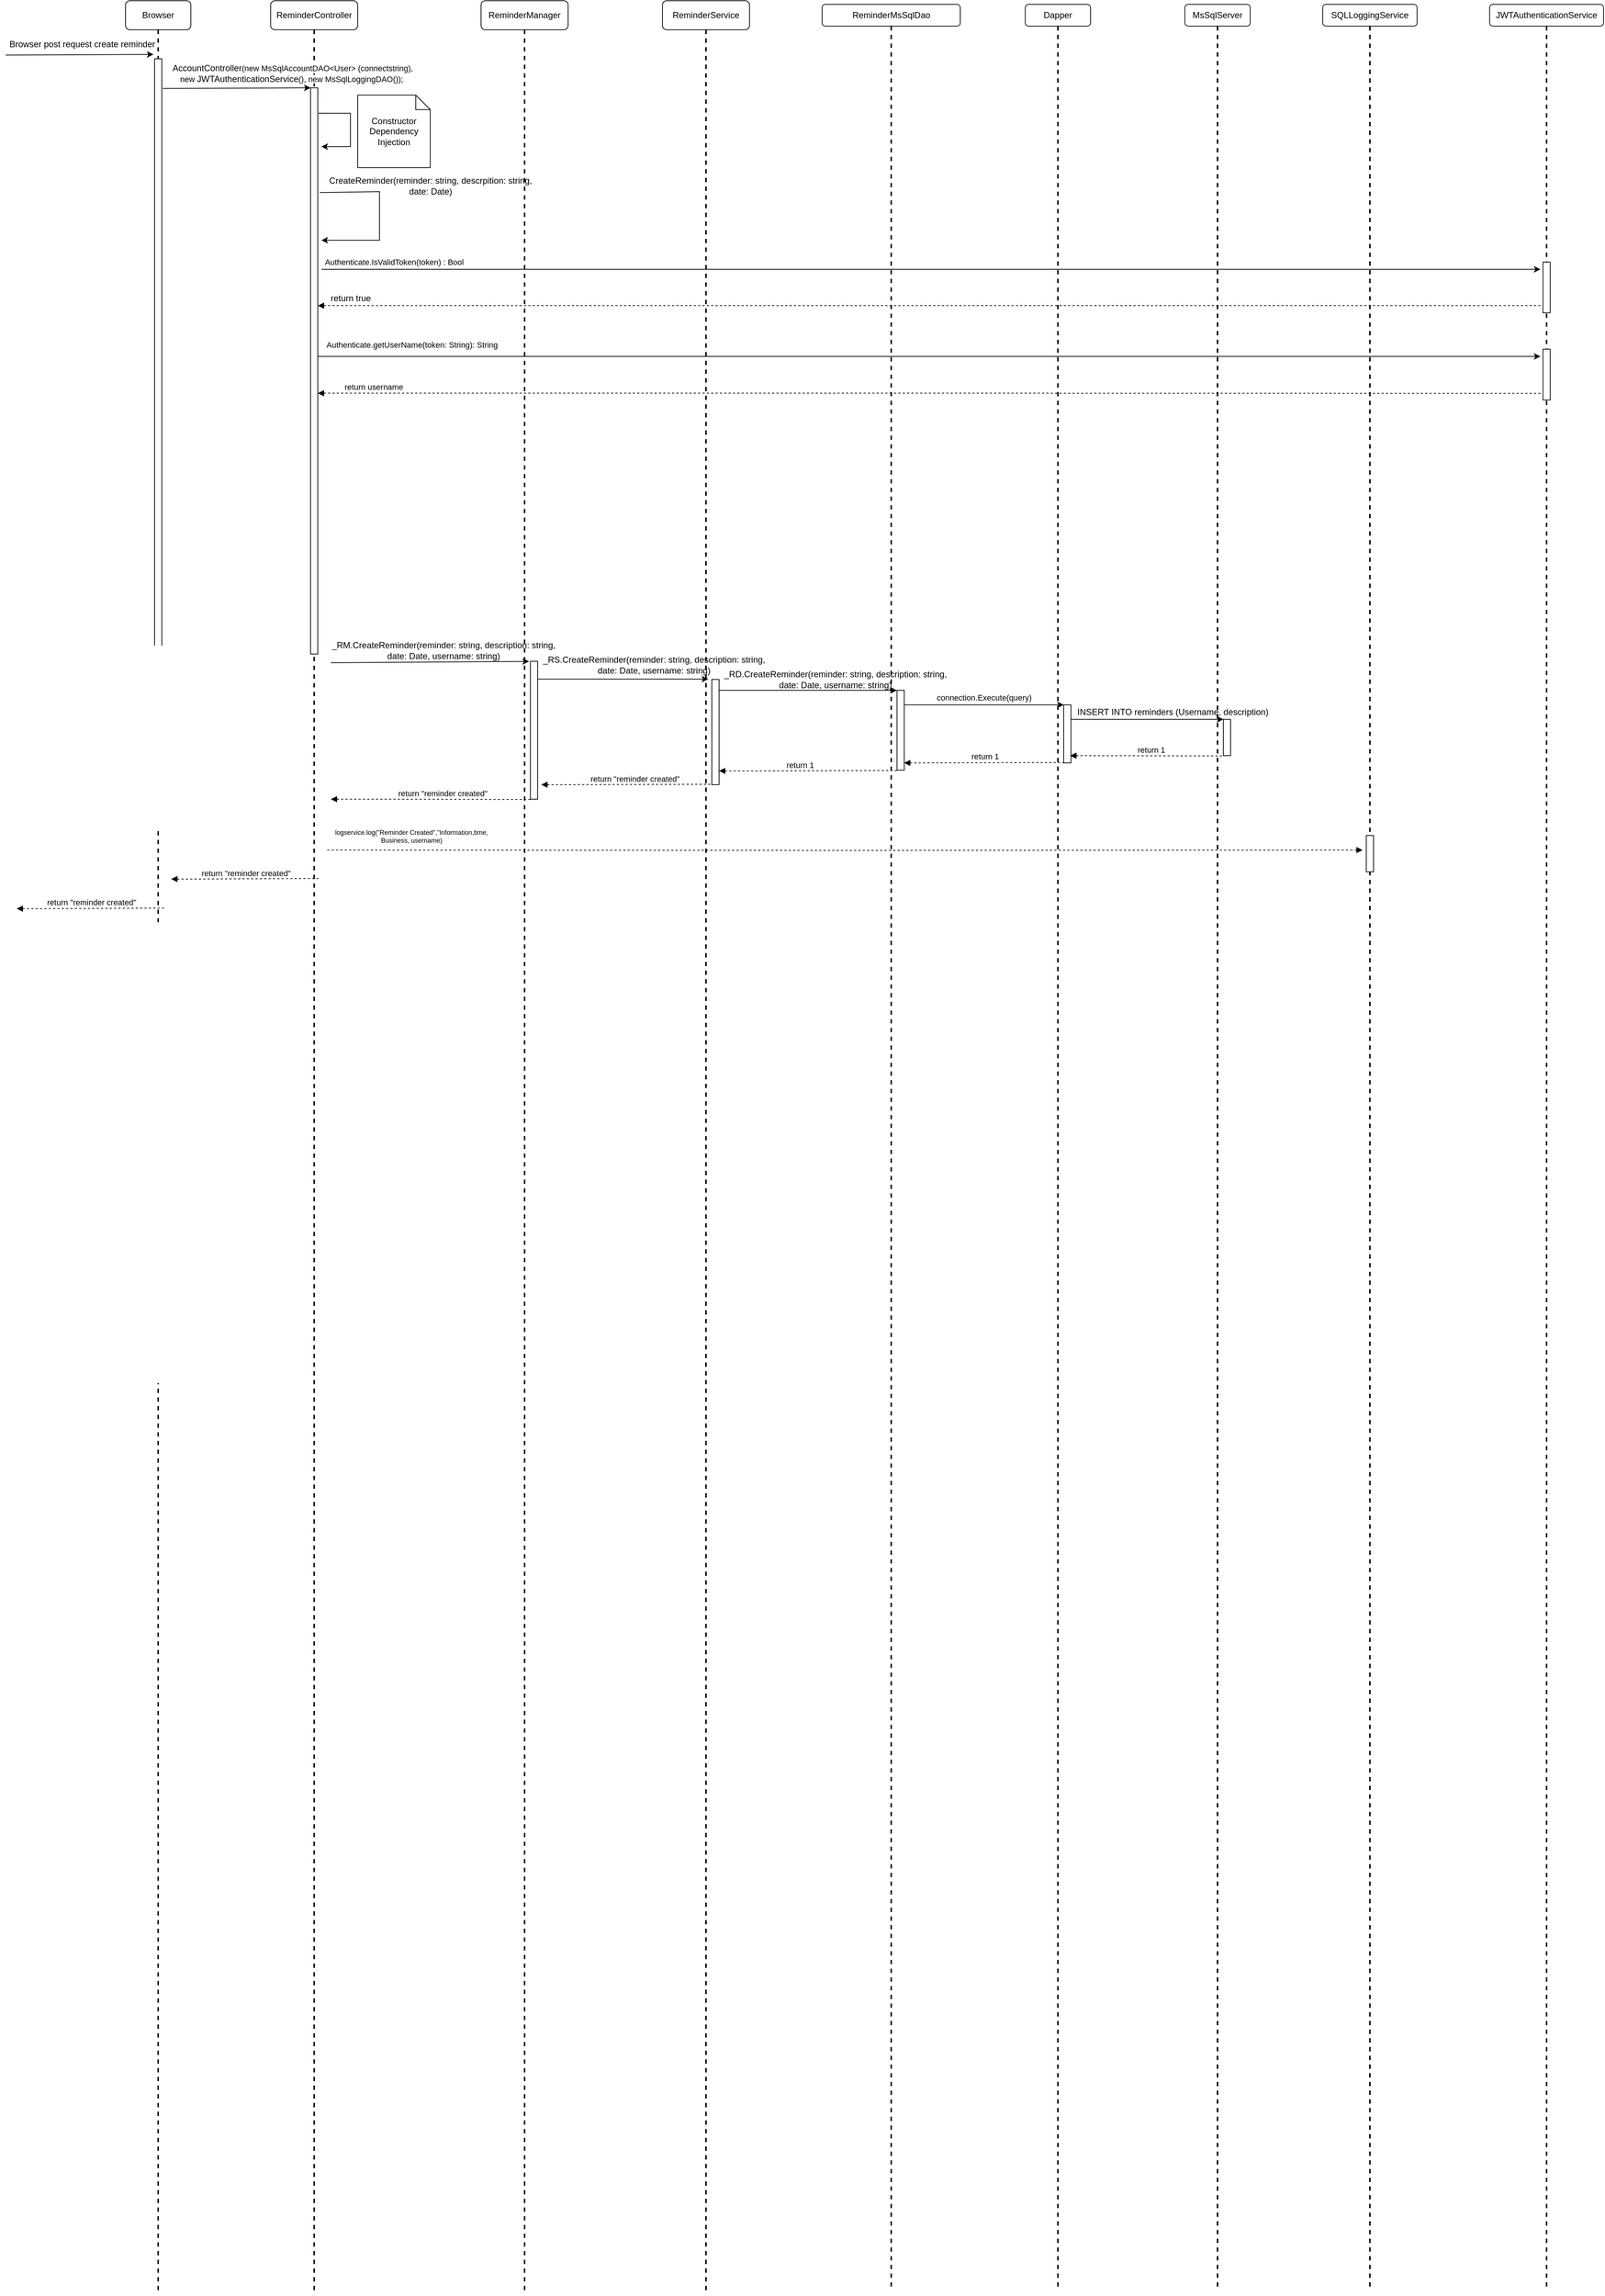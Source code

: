 <?xml version="1.0" encoding="UTF-8"?>
<mxfile version="17.1.0" type="google"><diagram id="RDwwvTGCF3wUJh4VpjZ5" name="Page-1"><mxGraphModel dx="2333" dy="827" grid="1" gridSize="10" guides="1" tooltips="1" connect="1" arrows="1" fold="1" page="1" pageScale="1" pageWidth="850" pageHeight="1100" math="0" shadow="0"><root><mxCell id="0"/><mxCell id="1" parent="0"/><mxCell id="jT9DzeOsweoscZ4oZAF4-42" value="" style="line;strokeWidth=2;direction=south;html=1;dashed=1;" parent="1" vertex="1"><mxGeometry x="900" y="145" width="10" height="3120" as="geometry"/></mxCell><mxCell id="yj6ZxE1zSrJkq0kj9B9Q-1" value="Browser" style="rounded=1;whiteSpace=wrap;html=1;" parent="1" vertex="1"><mxGeometry x="-600" y="110" width="90" height="40" as="geometry"/></mxCell><mxCell id="yj6ZxE1zSrJkq0kj9B9Q-9" value="" style="endArrow=classic;html=1;rounded=0;entryX=0;entryY=1;entryDx=0;entryDy=0;exitX=0.022;exitY=1.245;exitDx=0;exitDy=0;exitPerimeter=0;" parent="1" source="yj6ZxE1zSrJkq0kj9B9Q-12" edge="1"><mxGeometry width="50" height="50" relative="1" as="geometry"><mxPoint x="-680" y="184" as="sourcePoint"/><mxPoint x="-561.485" y="183.985" as="targetPoint"/></mxGeometry></mxCell><mxCell id="yj6ZxE1zSrJkq0kj9B9Q-12" value="Browser post request create reminder" style="text;html=1;align=center;verticalAlign=middle;resizable=0;points=[];autosize=1;strokeColor=none;fillColor=none;" parent="1" vertex="1"><mxGeometry x="-770" y="160" width="220" height="20" as="geometry"/></mxCell><mxCell id="yj6ZxE1zSrJkq0kj9B9Q-13" value="ReminderController" style="rounded=1;whiteSpace=wrap;html=1;" parent="1" vertex="1"><mxGeometry x="-400" y="110" width="120" height="40" as="geometry"/></mxCell><mxCell id="yj6ZxE1zSrJkq0kj9B9Q-14" value="" style="line;strokeWidth=2;direction=south;html=1;dashed=1;" parent="1" vertex="1"><mxGeometry x="-345" y="150" width="10" height="3120" as="geometry"/></mxCell><mxCell id="yj6ZxE1zSrJkq0kj9B9Q-15" value="" style="line;strokeWidth=2;direction=south;html=1;dashed=1;" parent="1" vertex="1"><mxGeometry x="-560" y="150" width="10" height="3120" as="geometry"/></mxCell><mxCell id="yj6ZxE1zSrJkq0kj9B9Q-16" value="" style="html=1;points=[];perimeter=orthogonalPerimeter;" parent="1" vertex="1"><mxGeometry x="-560" y="190" width="10" height="860" as="geometry"/></mxCell><mxCell id="yj6ZxE1zSrJkq0kj9B9Q-17" value="" style="html=1;points=[];perimeter=orthogonalPerimeter;" parent="1" vertex="1"><mxGeometry x="-345" y="230" width="10" height="780" as="geometry"/></mxCell><mxCell id="yj6ZxE1zSrJkq0kj9B9Q-18" value="" style="endArrow=classic;html=1;rounded=0;entryX=0;entryY=1;entryDx=0;entryDy=0;exitX=0.022;exitY=1.245;exitDx=0;exitDy=0;exitPerimeter=0;" parent="1" edge="1"><mxGeometry width="50" height="50" relative="1" as="geometry"><mxPoint x="-548.67" y="230.91" as="sourcePoint"/><mxPoint x="-344.995" y="229.995" as="targetPoint"/></mxGeometry></mxCell><mxCell id="yj6ZxE1zSrJkq0kj9B9Q-19" value="AccountController&lt;span style=&quot;background-color: rgb(255 , 255 , 255) ; font-size: 11px ; text-align: left&quot;&gt;(new MsSqlAccountDAO&amp;lt;User&amp;gt;&amp;nbsp;&lt;/span&gt;&lt;span style=&quot;background-color: rgb(255 , 255 , 255) ; font-size: 11px ; text-align: left&quot;&gt;(connectstring), &lt;br&gt;new&amp;nbsp;&lt;/span&gt;JWTAuthenticationService&lt;span style=&quot;background-color: rgb(255 , 255 , 255) ; font-size: 11px ; text-align: left&quot;&gt;(),&amp;nbsp;new MsSqlLoggingDAO());&amp;nbsp;&lt;/span&gt;&lt;span style=&quot;background-color: rgb(255 , 255 , 255) ; font-size: 11px ; text-align: left&quot;&gt;&lt;br&gt;&lt;/span&gt;" style="text;html=1;align=center;verticalAlign=middle;resizable=0;points=[];autosize=1;strokeColor=none;fillColor=none;" parent="1" vertex="1"><mxGeometry x="-545" y="195" width="350" height="30" as="geometry"/></mxCell><mxCell id="jT9DzeOsweoscZ4oZAF4-1" value="" style="endArrow=classic;html=1;rounded=0;" parent="1" edge="1"><mxGeometry width="50" height="50" relative="1" as="geometry"><mxPoint x="-334" y="265" as="sourcePoint"/><mxPoint x="-330" y="311" as="targetPoint"/><Array as="points"><mxPoint x="-290" y="265"/><mxPoint x="-290" y="311"/></Array></mxGeometry></mxCell><mxCell id="jT9DzeOsweoscZ4oZAF4-2" value="Constructor Dependency Injection" style="shape=note;size=20;whiteSpace=wrap;html=1;" parent="1" vertex="1"><mxGeometry x="-280" y="240" width="100" height="100" as="geometry"/></mxCell><mxCell id="jT9DzeOsweoscZ4oZAF4-3" value="" style="endArrow=classic;html=1;rounded=0;exitX=1.283;exitY=0.185;exitDx=0;exitDy=0;exitPerimeter=0;" parent="1" source="yj6ZxE1zSrJkq0kj9B9Q-17" edge="1"><mxGeometry width="50" height="50" relative="1" as="geometry"><mxPoint x="-335" y="410" as="sourcePoint"/><mxPoint x="-330" y="440" as="targetPoint"/><Array as="points"><mxPoint x="-250" y="373"/><mxPoint x="-250" y="440"/></Array></mxGeometry></mxCell><mxCell id="jT9DzeOsweoscZ4oZAF4-4" value="CreateReminder(reminder: string, descrpition: string,&lt;br&gt;date: Date)" style="text;html=1;align=center;verticalAlign=middle;resizable=0;points=[];autosize=1;strokeColor=none;fillColor=none;" parent="1" vertex="1"><mxGeometry x="-325" y="350" width="290" height="30" as="geometry"/></mxCell><mxCell id="jT9DzeOsweoscZ4oZAF4-5" value="&lt;span style=&quot;text-align: left&quot;&gt;JWTAuthenticationService&lt;/span&gt;" style="rounded=1;whiteSpace=wrap;html=1;" parent="1" vertex="1"><mxGeometry x="1280" y="115" width="157" height="30" as="geometry"/></mxCell><mxCell id="jT9DzeOsweoscZ4oZAF4-7" value="" style="line;strokeWidth=2;direction=south;html=1;dashed=1;" parent="1" vertex="1"><mxGeometry x="1353.5" y="145" width="10" height="3120" as="geometry"/></mxCell><mxCell id="jT9DzeOsweoscZ4oZAF4-8" value="" style="html=1;points=[];perimeter=orthogonalPerimeter;" parent="1" vertex="1"><mxGeometry x="1353.5" y="470" width="10" height="70" as="geometry"/></mxCell><mxCell id="jT9DzeOsweoscZ4oZAF4-9" value="" style="endArrow=classic;html=1;rounded=0;" parent="1" edge="1"><mxGeometry width="50" height="50" relative="1" as="geometry"><mxPoint x="-330" y="480" as="sourcePoint"/><mxPoint x="1350" y="480" as="targetPoint"/></mxGeometry></mxCell><mxCell id="jT9DzeOsweoscZ4oZAF4-11" value="" style="endArrow=none;endFill=0;html=1;edgeStyle=orthogonalEdgeStyle;align=left;verticalAlign=top;rounded=0;startArrow=block;startFill=1;dashed=1;" parent="1" edge="1"><mxGeometry x="-1" relative="1" as="geometry"><mxPoint x="-335" y="530.04" as="sourcePoint"/><mxPoint x="1350" y="530" as="targetPoint"/><Array as="points"><mxPoint x="-196" y="530.04"/></Array></mxGeometry></mxCell><mxCell id="jT9DzeOsweoscZ4oZAF4-12" value="Authenticate.IsValidToken(token) : Bool" style="edgeLabel;resizable=0;html=1;align=center;verticalAlign=middle;" parent="1" connectable="0" vertex="1"><mxGeometry x="-230.0" y="470.0" as="geometry"/></mxCell><mxCell id="jT9DzeOsweoscZ4oZAF4-13" value="return true" style="text;html=1;align=center;verticalAlign=middle;resizable=0;points=[];autosize=1;strokeColor=none;fillColor=none;" parent="1" vertex="1"><mxGeometry x="-325" y="510" width="70" height="20" as="geometry"/></mxCell><mxCell id="jT9DzeOsweoscZ4oZAF4-15" value="" style="endArrow=none;endFill=0;html=1;edgeStyle=orthogonalEdgeStyle;align=left;verticalAlign=top;rounded=0;startArrow=block;startFill=1;dashed=1;entryX=-0.041;entryY=0.87;entryDx=0;entryDy=0;entryPerimeter=0;" parent="1" target="jT9DzeOsweoscZ4oZAF4-17" edge="1"><mxGeometry x="-1" relative="1" as="geometry"><mxPoint x="-335" y="650.64" as="sourcePoint"/><mxPoint x="968.62" y="650.0" as="targetPoint"/><Array as="points"><mxPoint x="394" y="651"/><mxPoint x="1123" y="650"/></Array></mxGeometry></mxCell><mxCell id="jT9DzeOsweoscZ4oZAF4-16" value="return username" style="edgeLabel;resizable=0;html=1;align=left;verticalAlign=bottom;" parent="jT9DzeOsweoscZ4oZAF4-15" connectable="0" vertex="1"><mxGeometry x="-1" relative="1" as="geometry"><mxPoint x="35" as="offset"/></mxGeometry></mxCell><mxCell id="jT9DzeOsweoscZ4oZAF4-17" value="" style="html=1;points=[];perimeter=orthogonalPerimeter;" parent="1" vertex="1"><mxGeometry x="1353.5" y="590" width="10" height="70" as="geometry"/></mxCell><mxCell id="jT9DzeOsweoscZ4oZAF4-18" value="" style="endArrow=classic;html=1;rounded=0;" parent="1" edge="1"><mxGeometry width="50" height="50" relative="1" as="geometry"><mxPoint x="-335" y="600" as="sourcePoint"/><mxPoint x="1350" y="600" as="targetPoint"/></mxGeometry></mxCell><mxCell id="jT9DzeOsweoscZ4oZAF4-19" value="&lt;span style=&quot;color: rgb(0, 0, 0); font-family: helvetica; font-size: 11px; font-style: normal; font-weight: 400; letter-spacing: normal; text-align: left; text-indent: 0px; text-transform: none; word-spacing: 0px; background-color: rgb(255, 255, 255); display: inline; float: none;&quot;&gt;Authenticate.getUserName(token: String): String&lt;/span&gt;" style="text;whiteSpace=wrap;html=1;" parent="1" vertex="1"><mxGeometry x="-325" y="570" width="260" height="30" as="geometry"/></mxCell><mxCell id="jT9DzeOsweoscZ4oZAF4-20" value="ReminderManager" style="rounded=1;whiteSpace=wrap;html=1;" parent="1" vertex="1"><mxGeometry x="-110" y="110" width="120" height="40" as="geometry"/></mxCell><mxCell id="jT9DzeOsweoscZ4oZAF4-21" value="" style="line;strokeWidth=2;direction=south;html=1;dashed=1;" parent="1" vertex="1"><mxGeometry x="-55" y="150" width="10" height="3120" as="geometry"/></mxCell><mxCell id="jT9DzeOsweoscZ4oZAF4-22" value="" style="html=1;points=[];perimeter=orthogonalPerimeter;" parent="1" vertex="1"><mxGeometry x="-42" y="1020" width="10" height="190" as="geometry"/></mxCell><mxCell id="jT9DzeOsweoscZ4oZAF4-23" value="" style="endArrow=classic;html=1;rounded=0;entryX=-0.191;entryY=0.001;entryDx=0;entryDy=0;entryPerimeter=0;" parent="1" target="jT9DzeOsweoscZ4oZAF4-22" edge="1"><mxGeometry width="50" height="50" relative="1" as="geometry"><mxPoint x="-317" y="1022" as="sourcePoint"/><mxPoint x="-227" y="1010" as="targetPoint"/></mxGeometry></mxCell><mxCell id="jT9DzeOsweoscZ4oZAF4-24" value="_RM.CreateReminder(reminder: string, description: string,&lt;br&gt;date: Date, username: string)" style="text;html=1;align=center;verticalAlign=middle;resizable=0;points=[];autosize=1;strokeColor=none;fillColor=none;" parent="1" vertex="1"><mxGeometry x="-322" y="990" width="320" height="30" as="geometry"/></mxCell><mxCell id="jT9DzeOsweoscZ4oZAF4-25" value="ReminderService" style="rounded=1;whiteSpace=wrap;html=1;" parent="1" vertex="1"><mxGeometry x="140" y="110" width="120" height="40" as="geometry"/></mxCell><mxCell id="jT9DzeOsweoscZ4oZAF4-26" value="" style="line;strokeWidth=2;direction=south;html=1;dashed=1;" parent="1" vertex="1"><mxGeometry x="195" y="150" width="10" height="3120" as="geometry"/></mxCell><mxCell id="jT9DzeOsweoscZ4oZAF4-27" value="" style="html=1;points=[];perimeter=orthogonalPerimeter;" parent="1" vertex="1"><mxGeometry x="208" y="1045" width="10" height="145" as="geometry"/></mxCell><mxCell id="jT9DzeOsweoscZ4oZAF4-28" value="" style="endArrow=classic;html=1;rounded=0;" parent="1" edge="1"><mxGeometry width="50" height="50" relative="1" as="geometry"><mxPoint x="-32" y="1044.5" as="sourcePoint"/><mxPoint x="203" y="1044.5" as="targetPoint"/></mxGeometry></mxCell><mxCell id="jT9DzeOsweoscZ4oZAF4-29" value="_RS.CreateReminder(reminder: string, description: string,&lt;br&gt;date: Date, username: string)" style="text;html=1;align=center;verticalAlign=middle;resizable=0;points=[];autosize=1;strokeColor=none;fillColor=none;" parent="1" vertex="1"><mxGeometry x="-32" y="1010" width="320" height="30" as="geometry"/></mxCell><mxCell id="jT9DzeOsweoscZ4oZAF4-30" value="ReminderMsSqlDao" style="rounded=1;whiteSpace=wrap;html=1;" parent="1" vertex="1"><mxGeometry x="360" y="115" width="190.5" height="30" as="geometry"/></mxCell><mxCell id="jT9DzeOsweoscZ4oZAF4-31" value="" style="line;strokeWidth=2;direction=south;html=1;dashed=1;" parent="1" vertex="1"><mxGeometry x="450.25" y="145" width="10" height="3120" as="geometry"/></mxCell><mxCell id="jT9DzeOsweoscZ4oZAF4-32" value="" style="html=1;points=[];perimeter=orthogonalPerimeter;" parent="1" vertex="1"><mxGeometry x="463.25" y="1060" width="10" height="110" as="geometry"/></mxCell><mxCell id="jT9DzeOsweoscZ4oZAF4-33" value="" style="endArrow=classic;html=1;rounded=0;" parent="1" edge="1"><mxGeometry width="50" height="50" relative="1" as="geometry"><mxPoint x="218" y="1060" as="sourcePoint"/><mxPoint x="463" y="1060" as="targetPoint"/></mxGeometry></mxCell><mxCell id="jT9DzeOsweoscZ4oZAF4-34" value="_RD.CreateReminder(reminder: string, description: string,&lt;br&gt;date: Date, username: string)" style="text;html=1;align=center;verticalAlign=middle;resizable=0;points=[];autosize=1;strokeColor=none;fillColor=none;" parent="1" vertex="1"><mxGeometry x="218" y="1030" width="320" height="30" as="geometry"/></mxCell><mxCell id="jT9DzeOsweoscZ4oZAF4-35" value="Dapper" style="rounded=1;whiteSpace=wrap;html=1;" parent="1" vertex="1"><mxGeometry x="640" y="115" width="90" height="30" as="geometry"/></mxCell><mxCell id="jT9DzeOsweoscZ4oZAF4-36" value="" style="line;strokeWidth=2;direction=south;html=1;dashed=1;" parent="1" vertex="1"><mxGeometry x="680" y="145" width="10" height="3120" as="geometry"/></mxCell><mxCell id="jT9DzeOsweoscZ4oZAF4-37" value="" style="html=1;points=[];perimeter=orthogonalPerimeter;" parent="1" vertex="1"><mxGeometry x="693" y="1080" width="10" height="80" as="geometry"/></mxCell><mxCell id="jT9DzeOsweoscZ4oZAF4-39" value="" style="endArrow=classic;html=1;rounded=0;" parent="1" edge="1"><mxGeometry width="50" height="50" relative="1" as="geometry"><mxPoint x="473" y="1080" as="sourcePoint"/><mxPoint x="693" y="1080" as="targetPoint"/></mxGeometry></mxCell><mxCell id="jT9DzeOsweoscZ4oZAF4-40" value="connection.Execute(query)" style="edgeLabel;html=1;align=center;verticalAlign=middle;resizable=0;points=[];" parent="1" vertex="1" connectable="0"><mxGeometry x="583.001" y="1070.005" as="geometry"/></mxCell><mxCell id="jT9DzeOsweoscZ4oZAF4-41" value="MsSqlServer" style="rounded=1;whiteSpace=wrap;html=1;" parent="1" vertex="1"><mxGeometry x="860" y="115" width="90" height="30" as="geometry"/></mxCell><mxCell id="jT9DzeOsweoscZ4oZAF4-43" value="" style="html=1;points=[];perimeter=orthogonalPerimeter;" parent="1" vertex="1"><mxGeometry x="913" y="1100" width="10" height="50" as="geometry"/></mxCell><mxCell id="jT9DzeOsweoscZ4oZAF4-44" value="" style="endArrow=classic;html=1;rounded=0;" parent="1" edge="1"><mxGeometry width="50" height="50" relative="1" as="geometry"><mxPoint x="703" y="1100" as="sourcePoint"/><mxPoint x="913" y="1100" as="targetPoint"/></mxGeometry></mxCell><mxCell id="jT9DzeOsweoscZ4oZAF4-45" value="INSERT INTO reminders (Username, description)" style="text;html=1;align=center;verticalAlign=middle;resizable=0;points=[];autosize=1;strokeColor=none;fillColor=none;" parent="1" vertex="1"><mxGeometry x="703" y="1080" width="280" height="20" as="geometry"/></mxCell><mxCell id="jT9DzeOsweoscZ4oZAF4-48" value="" style="endArrow=none;endFill=0;html=1;edgeStyle=orthogonalEdgeStyle;align=left;verticalAlign=top;rounded=0;startArrow=block;startFill=1;dashed=1;" parent="1" edge="1"><mxGeometry x="-1" relative="1" as="geometry"><mxPoint x="702" y="1150" as="sourcePoint"/><mxPoint x="913.0" y="1150.44" as="targetPoint"/><Array as="points"><mxPoint x="702" y="1150.23"/></Array></mxGeometry></mxCell><mxCell id="jT9DzeOsweoscZ4oZAF4-49" value="return 1" style="edgeLabel;resizable=0;html=1;align=left;verticalAlign=bottom;" parent="jT9DzeOsweoscZ4oZAF4-48" connectable="0" vertex="1"><mxGeometry x="-1" relative="1" as="geometry"><mxPoint x="91" as="offset"/></mxGeometry></mxCell><mxCell id="jT9DzeOsweoscZ4oZAF4-50" value="" style="endArrow=none;endFill=0;html=1;edgeStyle=orthogonalEdgeStyle;align=left;verticalAlign=top;rounded=0;startArrow=block;startFill=1;dashed=1;exitX=0.975;exitY=0.909;exitDx=0;exitDy=0;exitPerimeter=0;" parent="1" source="jT9DzeOsweoscZ4oZAF4-32" edge="1"><mxGeometry x="-1" relative="1" as="geometry"><mxPoint x="482" y="1159" as="sourcePoint"/><mxPoint x="693.0" y="1159.44" as="targetPoint"/><Array as="points"><mxPoint x="482" y="1160"/></Array></mxGeometry></mxCell><mxCell id="jT9DzeOsweoscZ4oZAF4-51" value="return 1" style="edgeLabel;resizable=0;html=1;align=left;verticalAlign=bottom;" parent="jT9DzeOsweoscZ4oZAF4-50" connectable="0" vertex="1"><mxGeometry x="-1" relative="1" as="geometry"><mxPoint x="91" as="offset"/></mxGeometry></mxCell><mxCell id="jT9DzeOsweoscZ4oZAF4-52" value="" style="endArrow=none;endFill=0;html=1;edgeStyle=orthogonalEdgeStyle;align=left;verticalAlign=top;rounded=0;startArrow=block;startFill=1;dashed=1;exitX=1;exitY=0.869;exitDx=0;exitDy=0;exitPerimeter=0;" parent="1" source="jT9DzeOsweoscZ4oZAF4-27" edge="1"><mxGeometry x="-1" relative="1" as="geometry"><mxPoint x="222.25" y="1170" as="sourcePoint"/><mxPoint x="463.25" y="1170.44" as="targetPoint"/><Array as="points"><mxPoint x="252" y="1171"/></Array></mxGeometry></mxCell><mxCell id="jT9DzeOsweoscZ4oZAF4-53" value="return 1" style="edgeLabel;resizable=0;html=1;align=left;verticalAlign=bottom;" parent="jT9DzeOsweoscZ4oZAF4-52" connectable="0" vertex="1"><mxGeometry x="-1" relative="1" as="geometry"><mxPoint x="91" as="offset"/></mxGeometry></mxCell><mxCell id="jT9DzeOsweoscZ4oZAF4-54" value="" style="endArrow=none;endFill=0;html=1;edgeStyle=orthogonalEdgeStyle;align=left;verticalAlign=top;rounded=0;startArrow=block;startFill=1;dashed=1;" parent="1" edge="1"><mxGeometry x="-1" relative="1" as="geometry"><mxPoint x="-27" y="1190" as="sourcePoint"/><mxPoint x="208.0" y="1189.44" as="targetPoint"/><Array as="points"><mxPoint x="-3" y="1190"/></Array></mxGeometry></mxCell><mxCell id="jT9DzeOsweoscZ4oZAF4-55" value="return &quot;reminder created&quot;" style="edgeLabel;resizable=0;html=1;align=left;verticalAlign=bottom;" parent="jT9DzeOsweoscZ4oZAF4-54" connectable="0" vertex="1"><mxGeometry x="-1" relative="1" as="geometry"><mxPoint x="66" as="offset"/></mxGeometry></mxCell><mxCell id="jT9DzeOsweoscZ4oZAF4-58" value="" style="endArrow=none;endFill=0;html=1;edgeStyle=orthogonalEdgeStyle;align=left;verticalAlign=top;rounded=0;startArrow=block;startFill=1;dashed=1;" parent="1" edge="1"><mxGeometry x="-1" relative="1" as="geometry"><mxPoint x="-317" y="1210" as="sourcePoint"/><mxPoint x="-42.0" y="1210.44" as="targetPoint"/><Array as="points"><mxPoint x="-253" y="1210.23"/></Array></mxGeometry></mxCell><mxCell id="jT9DzeOsweoscZ4oZAF4-59" value="return &quot;reminder created&quot;" style="edgeLabel;resizable=0;html=1;align=left;verticalAlign=bottom;" parent="jT9DzeOsweoscZ4oZAF4-58" connectable="0" vertex="1"><mxGeometry x="-1" relative="1" as="geometry"><mxPoint x="91" as="offset"/></mxGeometry></mxCell><mxCell id="jT9DzeOsweoscZ4oZAF4-62" value="" style="endArrow=block;endFill=1;html=1;edgeStyle=orthogonalEdgeStyle;align=left;verticalAlign=top;rounded=0;startArrow=none;startFill=0;dashed=1;entryX=-0.5;entryY=0.4;entryDx=0;entryDy=0;entryPerimeter=0;" parent="1" target="jT9DzeOsweoscZ4oZAF4-70" edge="1"><mxGeometry x="-1" relative="1" as="geometry"><mxPoint x="-322" y="1280.0" as="sourcePoint"/><mxPoint x="1113" y="1280" as="targetPoint"/><Array as="points"/></mxGeometry></mxCell><mxCell id="jT9DzeOsweoscZ4oZAF4-63" value="&lt;div style=&quot;font-size: 9px ; text-align: center&quot;&gt;logservice.log(&quot;Reminder Created&quot;,&quot;Information,time,&lt;/div&gt;&lt;div style=&quot;font-size: 9px ; text-align: center&quot;&gt;Business, username)&lt;/div&gt;" style="edgeLabel;resizable=0;html=1;align=left;verticalAlign=bottom;" parent="jT9DzeOsweoscZ4oZAF4-62" connectable="0" vertex="1"><mxGeometry x="-1" relative="1" as="geometry"><mxPoint x="9" y="-6" as="offset"/></mxGeometry></mxCell><mxCell id="jT9DzeOsweoscZ4oZAF4-66" value="" style="endArrow=none;endFill=0;html=1;edgeStyle=orthogonalEdgeStyle;align=left;verticalAlign=top;rounded=0;startArrow=block;startFill=1;dashed=1;entryX=-0.2;entryY=0.999;entryDx=0;entryDy=0;entryPerimeter=0;" parent="1" edge="1"><mxGeometry x="-1" relative="1" as="geometry"><mxPoint x="-537" y="1320" as="sourcePoint"/><mxPoint x="-334" y="1319.22" as="targetPoint"/><Array as="points"><mxPoint x="-513" y="1320"/></Array></mxGeometry></mxCell><mxCell id="jT9DzeOsweoscZ4oZAF4-67" value="return &quot;reminder created&quot;" style="edgeLabel;resizable=0;html=1;align=left;verticalAlign=bottom;" parent="jT9DzeOsweoscZ4oZAF4-66" connectable="0" vertex="1"><mxGeometry x="-1" relative="1" as="geometry"><mxPoint x="40" as="offset"/></mxGeometry></mxCell><mxCell id="jT9DzeOsweoscZ4oZAF4-68" value="SQLLoggingService" style="rounded=1;whiteSpace=wrap;html=1;" parent="1" vertex="1"><mxGeometry x="1050" y="115" width="130" height="30" as="geometry"/></mxCell><mxCell id="jT9DzeOsweoscZ4oZAF4-69" value="" style="line;strokeWidth=2;direction=south;html=1;dashed=1;" parent="1" vertex="1"><mxGeometry x="1110" y="145" width="10" height="3120" as="geometry"/></mxCell><mxCell id="jT9DzeOsweoscZ4oZAF4-70" value="" style="html=1;points=[];perimeter=orthogonalPerimeter;" parent="1" vertex="1"><mxGeometry x="1110" y="1260" width="10" height="50" as="geometry"/></mxCell><mxCell id="jT9DzeOsweoscZ4oZAF4-71" value="" style="endArrow=none;endFill=0;html=1;edgeStyle=orthogonalEdgeStyle;align=left;verticalAlign=top;rounded=0;startArrow=block;startFill=1;dashed=1;entryX=-0.2;entryY=0.999;entryDx=0;entryDy=0;entryPerimeter=0;" parent="1" edge="1"><mxGeometry x="-1" relative="1" as="geometry"><mxPoint x="-750" y="1360.78" as="sourcePoint"/><mxPoint x="-547" y="1360" as="targetPoint"/><Array as="points"><mxPoint x="-726" y="1360.78"/></Array></mxGeometry></mxCell><mxCell id="jT9DzeOsweoscZ4oZAF4-72" value="return &quot;reminder created&quot;" style="edgeLabel;resizable=0;html=1;align=left;verticalAlign=bottom;" parent="jT9DzeOsweoscZ4oZAF4-71" connectable="0" vertex="1"><mxGeometry x="-1" relative="1" as="geometry"><mxPoint x="40" as="offset"/></mxGeometry></mxCell></root></mxGraphModel></diagram></mxfile>